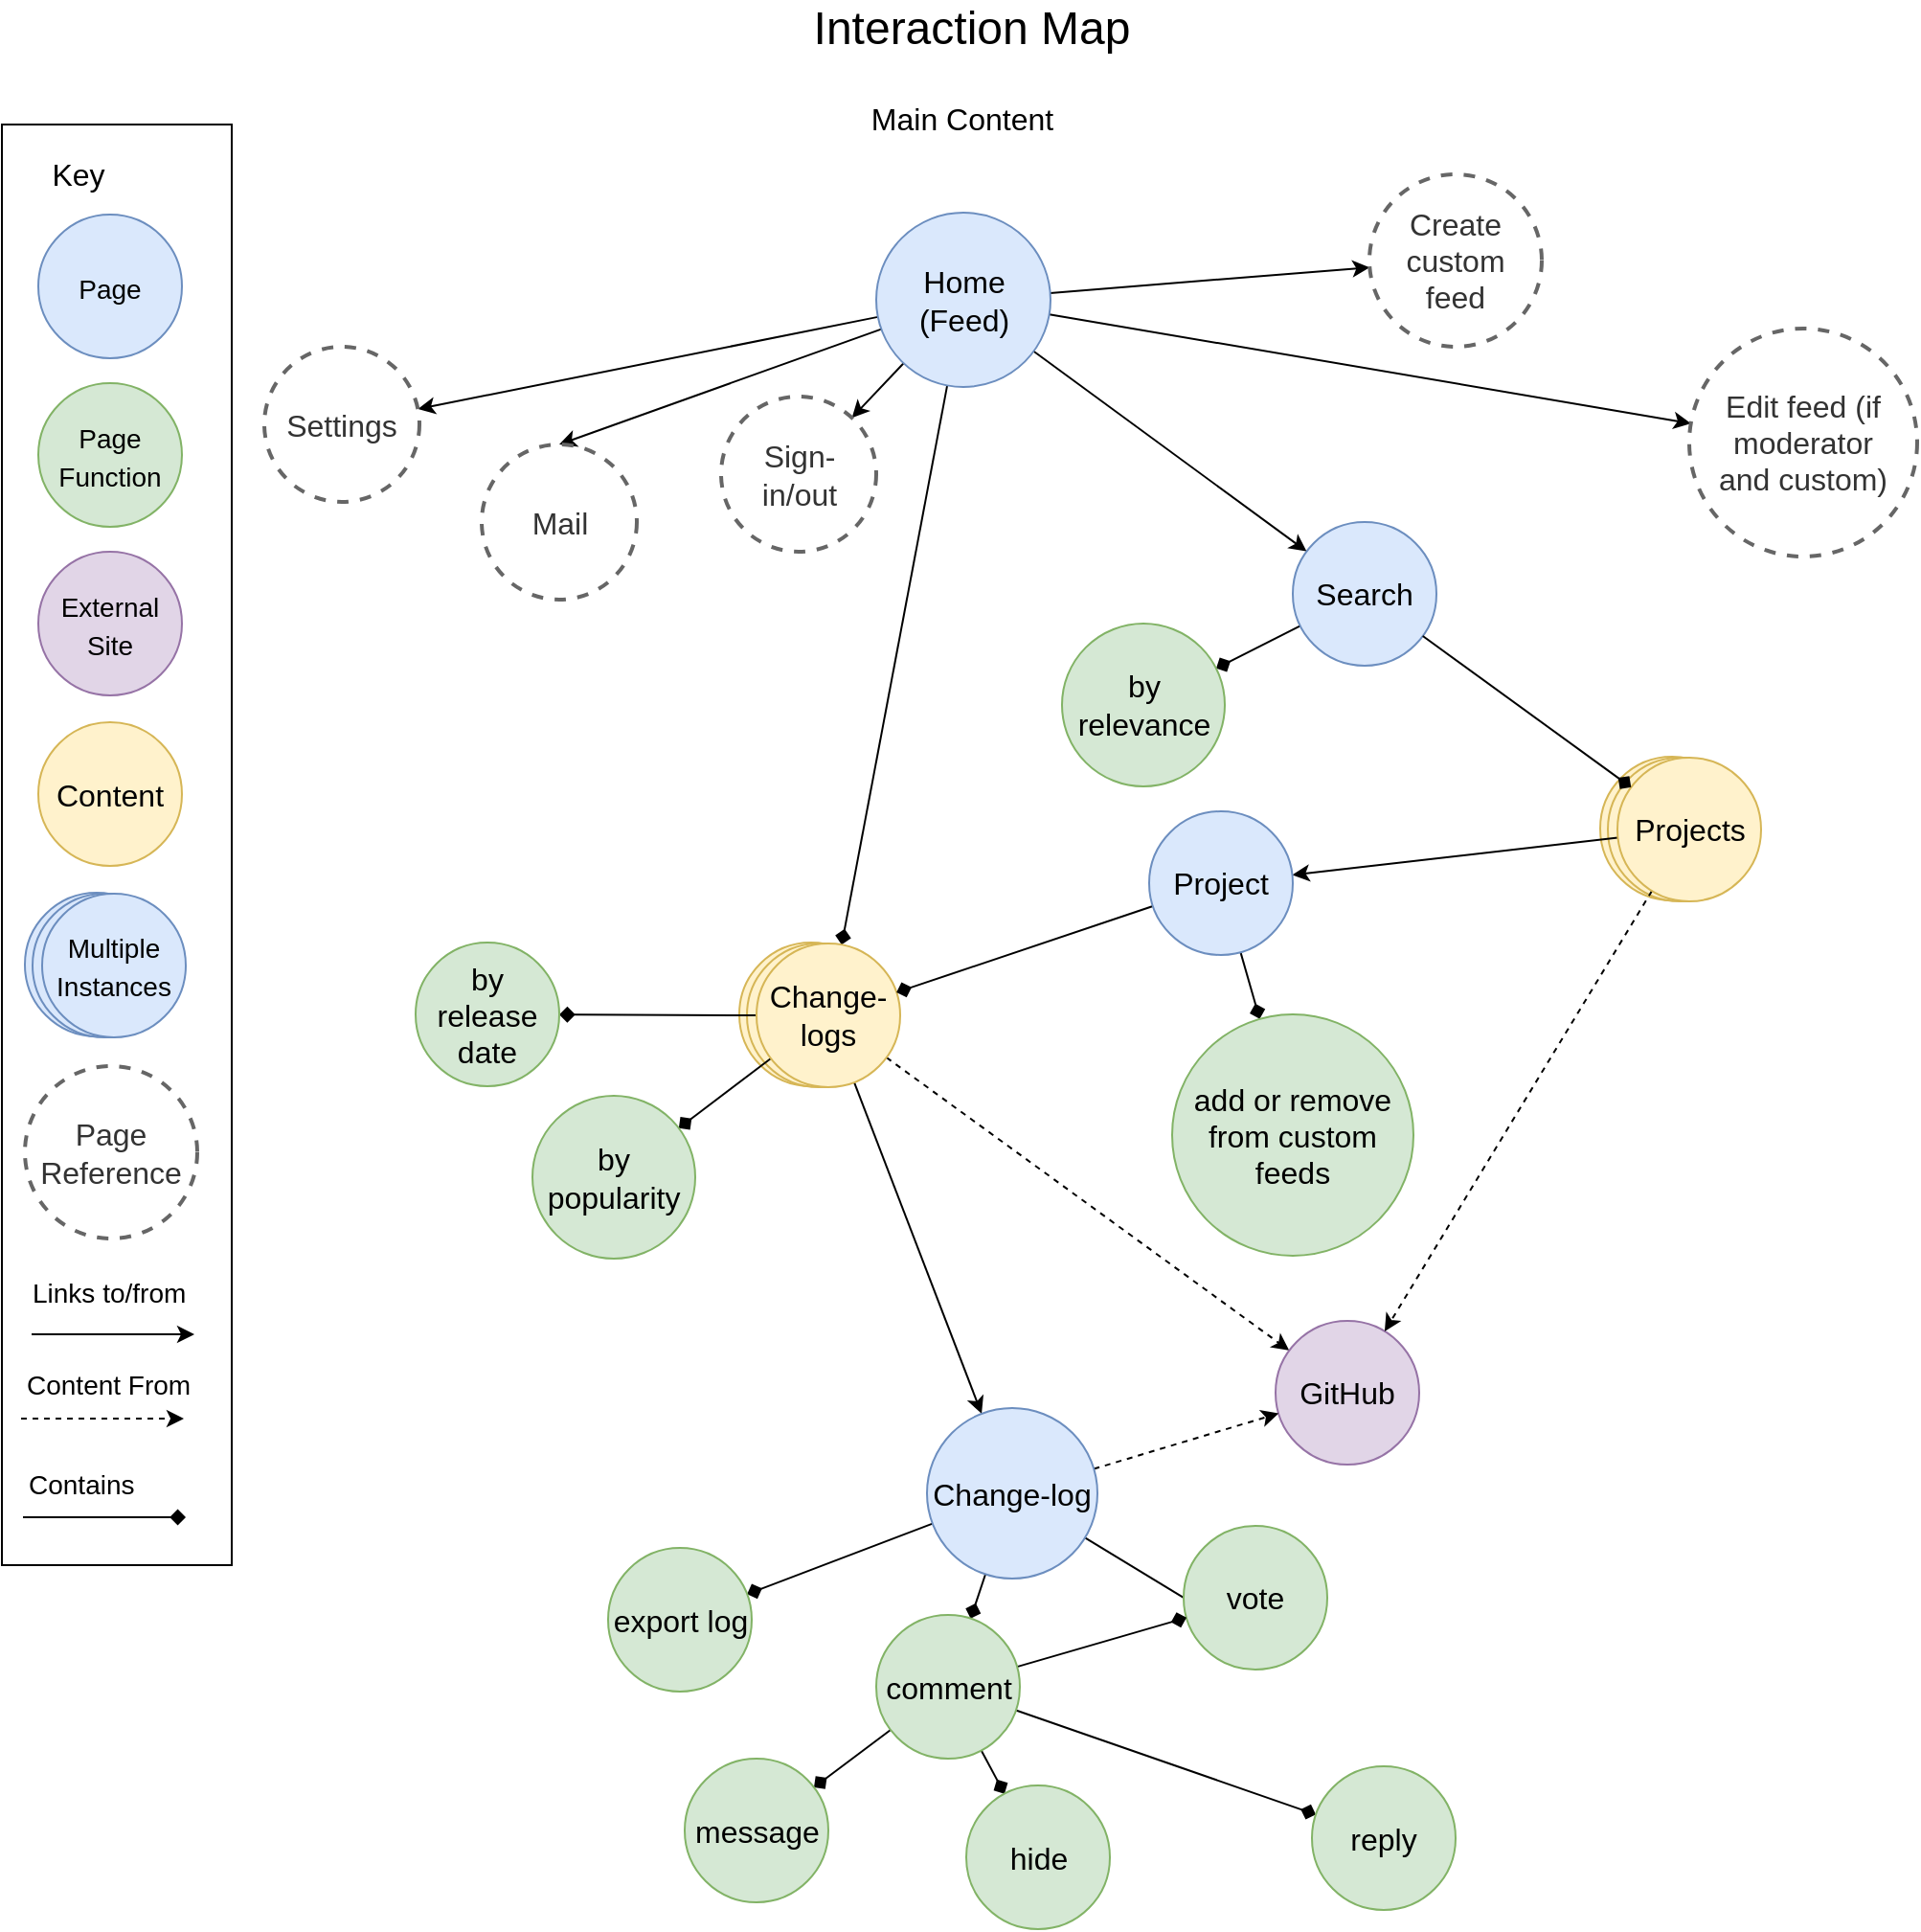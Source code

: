 <mxfile version="10.7.5" type="device"><diagram id="CTq9NvJ59M-7TjNPIjyk" name="Page-1"><mxGraphModel dx="1394" dy="793" grid="0" gridSize="10" guides="1" tooltips="1" connect="1" arrows="1" fold="1" page="1" pageScale="1" pageWidth="1100" pageHeight="1100" math="0" shadow="0"><root><mxCell id="0"/><mxCell id="1" parent="0"/><mxCell id="wsFvFdOu37k1P_XXs2cY-1" value="&lt;font style=&quot;font-size: 24px&quot;&gt;Interaction Map&lt;br&gt;&lt;/font&gt;" style="text;html=1;strokeColor=none;fillColor=none;align=center;verticalAlign=middle;whiteSpace=wrap;rounded=0;spacing=10;" parent="1" vertex="1"><mxGeometry x="477" y="60" width="215" height="20" as="geometry"/></mxCell><mxCell id="WqcdsRQE_TgWDloM3ZMu-4" style="rounded=0;orthogonalLoop=1;jettySize=auto;html=1;startArrow=none;startFill=0;endArrow=diamond;endFill=1;" edge="1" parent="1" source="wsFvFdOu37k1P_XXs2cY-26" target="WqcdsRQE_TgWDloM3ZMu-3"><mxGeometry relative="1" as="geometry"><mxPoint x="574.5" y="497" as="sourcePoint"/></mxGeometry></mxCell><mxCell id="WqcdsRQE_TgWDloM3ZMu-25" style="edgeStyle=none;rounded=0;orthogonalLoop=1;jettySize=auto;html=1;startArrow=none;startFill=0;endArrow=classic;endFill=1;" edge="1" parent="1" source="wsFvFdOu37k1P_XXs2cY-26" target="WqcdsRQE_TgWDloM3ZMu-24"><mxGeometry relative="1" as="geometry"/></mxCell><mxCell id="vHrLYwfvhnSY5e3U6ztG-2" style="edgeStyle=none;rounded=0;orthogonalLoop=1;jettySize=auto;html=1;startArrow=none;startFill=0;endArrow=classic;endFill=1;fontSize=16;" edge="1" parent="1" source="wsFvFdOu37k1P_XXs2cY-26" target="vHrLYwfvhnSY5e3U6ztG-1"><mxGeometry relative="1" as="geometry"/></mxCell><mxCell id="vHrLYwfvhnSY5e3U6ztG-4" style="edgeStyle=none;rounded=0;orthogonalLoop=1;jettySize=auto;html=1;startArrow=none;startFill=0;endArrow=classic;endFill=1;fontSize=16;entryX=0.5;entryY=0;entryDx=0;entryDy=0;" edge="1" parent="1" source="wsFvFdOu37k1P_XXs2cY-26" target="vHrLYwfvhnSY5e3U6ztG-3"><mxGeometry relative="1" as="geometry"/></mxCell><mxCell id="i3UVQr2pARcF7-czNUJU-2" style="edgeStyle=none;rounded=0;orthogonalLoop=1;jettySize=auto;html=1;startArrow=none;startFill=0;endArrow=classic;endFill=1;fontSize=16;" edge="1" parent="1" source="wsFvFdOu37k1P_XXs2cY-26" target="i3UVQr2pARcF7-czNUJU-1"><mxGeometry relative="1" as="geometry"/></mxCell><mxCell id="5IhhXqCaibRAtEsb3165-4" style="edgeStyle=none;rounded=0;orthogonalLoop=1;jettySize=auto;html=1;startArrow=none;startFill=0;endArrow=classic;endFill=1;fontSize=16;" edge="1" parent="1" source="wsFvFdOu37k1P_XXs2cY-26" target="5IhhXqCaibRAtEsb3165-3"><mxGeometry relative="1" as="geometry"/></mxCell><mxCell id="5IhhXqCaibRAtEsb3165-6" style="edgeStyle=none;rounded=0;orthogonalLoop=1;jettySize=auto;html=1;startArrow=none;startFill=0;endArrow=classic;endFill=1;fontSize=16;" edge="1" parent="1" source="wsFvFdOu37k1P_XXs2cY-26" target="5IhhXqCaibRAtEsb3165-5"><mxGeometry relative="1" as="geometry"/></mxCell><mxCell id="wsFvFdOu37k1P_XXs2cY-26" value="Home (Feed)" style="ellipse;whiteSpace=wrap;html=1;aspect=fixed;fontSize=16;fillColor=#dae8fc;strokeColor=#6c8ebf;" parent="1" vertex="1"><mxGeometry x="534.5" y="166" width="91" height="91" as="geometry"/></mxCell><mxCell id="WqcdsRQE_TgWDloM3ZMu-1" value="" style="ellipse;whiteSpace=wrap;html=1;aspect=fixed;fontSize=16;fillColor=#fff2cc;strokeColor=#d6b656;" vertex="1" parent="1"><mxGeometry x="463" y="547" width="75" height="75" as="geometry"/></mxCell><mxCell id="WqcdsRQE_TgWDloM3ZMu-2" value="" style="ellipse;whiteSpace=wrap;html=1;aspect=fixed;fontSize=16;fillColor=#fff2cc;strokeColor=#d6b656;" vertex="1" parent="1"><mxGeometry x="467" y="547.5" width="75" height="75" as="geometry"/></mxCell><mxCell id="WqcdsRQE_TgWDloM3ZMu-13" style="edgeStyle=none;rounded=0;orthogonalLoop=1;jettySize=auto;html=1;startArrow=none;startFill=0;endArrow=diamond;endFill=1;" edge="1" parent="1" source="WqcdsRQE_TgWDloM3ZMu-3" target="WqcdsRQE_TgWDloM3ZMu-12"><mxGeometry relative="1" as="geometry"/></mxCell><mxCell id="WqcdsRQE_TgWDloM3ZMu-15" style="edgeStyle=none;rounded=0;orthogonalLoop=1;jettySize=auto;html=1;startArrow=none;startFill=0;endArrow=diamond;endFill=1;" edge="1" parent="1" source="WqcdsRQE_TgWDloM3ZMu-3" target="WqcdsRQE_TgWDloM3ZMu-14"><mxGeometry relative="1" as="geometry"><mxPoint x="429.468" y="711.925" as="targetPoint"/></mxGeometry></mxCell><mxCell id="WqcdsRQE_TgWDloM3ZMu-18" style="edgeStyle=none;rounded=0;orthogonalLoop=1;jettySize=auto;html=1;startArrow=none;startFill=0;endArrow=classic;endFill=1;dashed=1;" edge="1" parent="1" source="WqcdsRQE_TgWDloM3ZMu-3" target="WqcdsRQE_TgWDloM3ZMu-17"><mxGeometry relative="1" as="geometry"/></mxCell><mxCell id="WqcdsRQE_TgWDloM3ZMu-44" style="edgeStyle=none;rounded=0;orthogonalLoop=1;jettySize=auto;html=1;startArrow=none;startFill=0;endArrow=classic;endFill=1;" edge="1" parent="1" source="WqcdsRQE_TgWDloM3ZMu-3" target="WqcdsRQE_TgWDloM3ZMu-43"><mxGeometry relative="1" as="geometry"/></mxCell><mxCell id="WqcdsRQE_TgWDloM3ZMu-3" value="Change-logs" style="ellipse;whiteSpace=wrap;html=1;aspect=fixed;fontSize=16;fillColor=#fff2cc;strokeColor=#d6b656;" vertex="1" parent="1"><mxGeometry x="472" y="547.5" width="75" height="75" as="geometry"/></mxCell><mxCell id="WqcdsRQE_TgWDloM3ZMu-12" value="by release date" style="ellipse;whiteSpace=wrap;html=1;aspect=fixed;fontSize=16;fillColor=#d5e8d4;strokeColor=#82b366;" vertex="1" parent="1"><mxGeometry x="294" y="547" width="75" height="75" as="geometry"/></mxCell><mxCell id="WqcdsRQE_TgWDloM3ZMu-14" value="by popularity" style="ellipse;whiteSpace=wrap;html=1;aspect=fixed;fontSize=16;fillColor=#d5e8d4;strokeColor=#82b366;" vertex="1" parent="1"><mxGeometry x="355" y="627" width="85" height="85" as="geometry"/></mxCell><mxCell id="WqcdsRQE_TgWDloM3ZMu-17" value="GitHub" style="ellipse;whiteSpace=wrap;html=1;aspect=fixed;fontSize=16;fillColor=#e1d5e7;strokeColor=#9673a6;spacing=10;" vertex="1" parent="1"><mxGeometry x="743" y="744.5" width="75" height="75" as="geometry"/></mxCell><mxCell id="WqcdsRQE_TgWDloM3ZMu-37" style="edgeStyle=none;rounded=0;orthogonalLoop=1;jettySize=auto;html=1;startArrow=none;startFill=0;endArrow=diamond;endFill=1;" edge="1" parent="1" source="WqcdsRQE_TgWDloM3ZMu-24" target="WqcdsRQE_TgWDloM3ZMu-36"><mxGeometry relative="1" as="geometry"/></mxCell><mxCell id="WqcdsRQE_TgWDloM3ZMu-24" value="Search" style="ellipse;whiteSpace=wrap;html=1;aspect=fixed;fontSize=16;fillColor=#dae8fc;strokeColor=#6c8ebf;" vertex="1" parent="1"><mxGeometry x="752" y="327.5" width="75" height="75" as="geometry"/></mxCell><mxCell id="WqcdsRQE_TgWDloM3ZMu-26" value="" style="ellipse;whiteSpace=wrap;html=1;aspect=fixed;fontSize=16;fillColor=#fff2cc;strokeColor=#d6b656;" vertex="1" parent="1"><mxGeometry x="912.5" y="450" width="75" height="75" as="geometry"/></mxCell><mxCell id="WqcdsRQE_TgWDloM3ZMu-27" value="" style="ellipse;whiteSpace=wrap;html=1;aspect=fixed;fontSize=16;fillColor=#fff2cc;strokeColor=#d6b656;" vertex="1" parent="1"><mxGeometry x="916.5" y="450.5" width="75" height="75" as="geometry"/></mxCell><mxCell id="WqcdsRQE_TgWDloM3ZMu-42" style="edgeStyle=none;rounded=0;orthogonalLoop=1;jettySize=auto;html=1;startArrow=none;startFill=0;endArrow=classic;endFill=1;" edge="1" parent="1" source="WqcdsRQE_TgWDloM3ZMu-28" target="WqcdsRQE_TgWDloM3ZMu-41"><mxGeometry relative="1" as="geometry"/></mxCell><mxCell id="WqcdsRQE_TgWDloM3ZMu-48" style="edgeStyle=none;rounded=0;orthogonalLoop=1;jettySize=auto;html=1;startArrow=none;startFill=0;endArrow=classic;endFill=1;dashed=1;" edge="1" parent="1" source="WqcdsRQE_TgWDloM3ZMu-28" target="WqcdsRQE_TgWDloM3ZMu-17"><mxGeometry relative="1" as="geometry"/></mxCell><mxCell id="WqcdsRQE_TgWDloM3ZMu-28" value="Projects" style="ellipse;whiteSpace=wrap;html=1;aspect=fixed;fontSize=16;fillColor=#fff2cc;strokeColor=#d6b656;" vertex="1" parent="1"><mxGeometry x="921.5" y="450.5" width="75" height="75" as="geometry"/></mxCell><mxCell id="WqcdsRQE_TgWDloM3ZMu-29" style="edgeStyle=none;rounded=0;orthogonalLoop=1;jettySize=auto;html=1;startArrow=none;startFill=0;endArrow=diamond;endFill=1;" edge="1" parent="1" source="WqcdsRQE_TgWDloM3ZMu-24" target="WqcdsRQE_TgWDloM3ZMu-28"><mxGeometry relative="1" as="geometry"/></mxCell><mxCell id="WqcdsRQE_TgWDloM3ZMu-36" value="by relevance" style="ellipse;whiteSpace=wrap;html=1;aspect=fixed;fontSize=16;fillColor=#d5e8d4;strokeColor=#82b366;" vertex="1" parent="1"><mxGeometry x="631.5" y="380.5" width="85" height="85" as="geometry"/></mxCell><mxCell id="WqcdsRQE_TgWDloM3ZMu-63" style="edgeStyle=none;rounded=0;orthogonalLoop=1;jettySize=auto;html=1;startArrow=none;startFill=0;endArrow=diamond;endFill=1;" edge="1" parent="1" source="WqcdsRQE_TgWDloM3ZMu-41" target="WqcdsRQE_TgWDloM3ZMu-3"><mxGeometry relative="1" as="geometry"><mxPoint x="918.126" y="732.574" as="sourcePoint"/></mxGeometry></mxCell><mxCell id="WqcdsRQE_TgWDloM3ZMu-65" style="edgeStyle=none;rounded=0;orthogonalLoop=1;jettySize=auto;html=1;startArrow=none;startFill=0;endArrow=diamond;endFill=1;" edge="1" parent="1" source="WqcdsRQE_TgWDloM3ZMu-41" target="WqcdsRQE_TgWDloM3ZMu-64"><mxGeometry relative="1" as="geometry"><mxPoint x="928.193" y="755.201" as="sourcePoint"/></mxGeometry></mxCell><mxCell id="WqcdsRQE_TgWDloM3ZMu-41" value="Project" style="ellipse;whiteSpace=wrap;html=1;aspect=fixed;fontSize=16;fillColor=#dae8fc;strokeColor=#6c8ebf;" vertex="1" parent="1"><mxGeometry x="677" y="478.5" width="75" height="75" as="geometry"/></mxCell><mxCell id="WqcdsRQE_TgWDloM3ZMu-46" style="edgeStyle=none;rounded=0;orthogonalLoop=1;jettySize=auto;html=1;startArrow=none;startFill=0;endArrow=diamond;endFill=1;" edge="1" parent="1" source="WqcdsRQE_TgWDloM3ZMu-43" target="WqcdsRQE_TgWDloM3ZMu-45"><mxGeometry relative="1" as="geometry"><mxPoint x="563.924" y="875.365" as="sourcePoint"/><mxPoint x="478.038" y="908.135" as="targetPoint"/></mxGeometry></mxCell><mxCell id="WqcdsRQE_TgWDloM3ZMu-50" style="edgeStyle=none;rounded=0;orthogonalLoop=1;jettySize=auto;html=1;dashed=1;startArrow=none;startFill=0;endArrow=classic;endFill=1;" edge="1" parent="1" source="WqcdsRQE_TgWDloM3ZMu-43" target="WqcdsRQE_TgWDloM3ZMu-17"><mxGeometry relative="1" as="geometry"/></mxCell><mxCell id="WqcdsRQE_TgWDloM3ZMu-53" style="edgeStyle=none;rounded=0;orthogonalLoop=1;jettySize=auto;html=1;startArrow=none;startFill=0;endArrow=diamond;endFill=1;" edge="1" parent="1" source="WqcdsRQE_TgWDloM3ZMu-43"><mxGeometry relative="1" as="geometry"><mxPoint x="647.361" y="874.597" as="sourcePoint"/><mxPoint x="708.283" y="897.116" as="targetPoint"/></mxGeometry></mxCell><mxCell id="WqcdsRQE_TgWDloM3ZMu-55" style="edgeStyle=none;rounded=0;orthogonalLoop=1;jettySize=auto;html=1;startArrow=none;startFill=0;endArrow=diamond;endFill=1;" edge="1" parent="1" source="WqcdsRQE_TgWDloM3ZMu-43" target="WqcdsRQE_TgWDloM3ZMu-54"><mxGeometry relative="1" as="geometry"><mxPoint x="597.677" y="903.307" as="sourcePoint"/></mxGeometry></mxCell><mxCell id="WqcdsRQE_TgWDloM3ZMu-43" value="Change-log" style="ellipse;whiteSpace=wrap;html=1;aspect=fixed;fontSize=16;fillColor=#dae8fc;strokeColor=#6c8ebf;" vertex="1" parent="1"><mxGeometry x="561" y="790" width="89" height="89" as="geometry"/></mxCell><mxCell id="WqcdsRQE_TgWDloM3ZMu-45" value="export log" style="ellipse;whiteSpace=wrap;html=1;aspect=fixed;fontSize=16;fillColor=#d5e8d4;strokeColor=#82b366;" vertex="1" parent="1"><mxGeometry x="394.5" y="863" width="75" height="75" as="geometry"/></mxCell><mxCell id="WqcdsRQE_TgWDloM3ZMu-51" value="vote" style="ellipse;whiteSpace=wrap;html=1;aspect=fixed;fontSize=16;fillColor=#d5e8d4;strokeColor=#82b366;" vertex="1" parent="1"><mxGeometry x="695" y="851.5" width="75" height="75" as="geometry"/></mxCell><mxCell id="WqcdsRQE_TgWDloM3ZMu-57" style="edgeStyle=none;rounded=0;orthogonalLoop=1;jettySize=auto;html=1;startArrow=none;startFill=0;endArrow=diamond;endFill=1;" edge="1" parent="1" source="WqcdsRQE_TgWDloM3ZMu-54" target="WqcdsRQE_TgWDloM3ZMu-56"><mxGeometry relative="1" as="geometry"><mxPoint x="585.42" y="1010.558" as="targetPoint"/></mxGeometry></mxCell><mxCell id="WqcdsRQE_TgWDloM3ZMu-60" style="rounded=0;orthogonalLoop=1;jettySize=auto;html=1;startArrow=none;startFill=0;endArrow=diamond;endFill=1;" edge="1" parent="1" source="WqcdsRQE_TgWDloM3ZMu-54" target="WqcdsRQE_TgWDloM3ZMu-51"><mxGeometry relative="1" as="geometry"/></mxCell><mxCell id="WqcdsRQE_TgWDloM3ZMu-62" style="edgeStyle=none;rounded=0;orthogonalLoop=1;jettySize=auto;html=1;startArrow=none;startFill=0;endArrow=diamond;endFill=1;" edge="1" parent="1" source="WqcdsRQE_TgWDloM3ZMu-54" target="WqcdsRQE_TgWDloM3ZMu-61"><mxGeometry relative="1" as="geometry"/></mxCell><mxCell id="LjEUVU381-vBWFKWAcaq-2" style="edgeStyle=none;rounded=0;orthogonalLoop=1;jettySize=auto;html=1;startArrow=none;startFill=0;endArrow=diamond;endFill=1;fontSize=16;" edge="1" parent="1" source="WqcdsRQE_TgWDloM3ZMu-54" target="LjEUVU381-vBWFKWAcaq-1"><mxGeometry relative="1" as="geometry"/></mxCell><mxCell id="WqcdsRQE_TgWDloM3ZMu-54" value="comment" style="ellipse;whiteSpace=wrap;html=1;aspect=fixed;fontSize=16;fillColor=#d5e8d4;strokeColor=#82b366;" vertex="1" parent="1"><mxGeometry x="534.5" y="898" width="75" height="75" as="geometry"/></mxCell><mxCell id="WqcdsRQE_TgWDloM3ZMu-56" value="reply" style="ellipse;whiteSpace=wrap;html=1;aspect=fixed;fontSize=16;fillColor=#d5e8d4;strokeColor=#82b366;" vertex="1" parent="1"><mxGeometry x="762" y="977" width="75" height="75" as="geometry"/></mxCell><mxCell id="WqcdsRQE_TgWDloM3ZMu-61" value="message" style="ellipse;whiteSpace=wrap;html=1;aspect=fixed;fontSize=16;fillColor=#d5e8d4;strokeColor=#82b366;" vertex="1" parent="1"><mxGeometry x="434.5" y="973" width="75" height="75" as="geometry"/></mxCell><mxCell id="WqcdsRQE_TgWDloM3ZMu-64" value="add or remove from custom feeds" style="ellipse;whiteSpace=wrap;html=1;aspect=fixed;fontSize=16;fillColor=#d5e8d4;strokeColor=#82b366;" vertex="1" parent="1"><mxGeometry x="689" y="584.5" width="126" height="126" as="geometry"/></mxCell><mxCell id="IHSa2eQTAuan2uCl5Fvu-1" value="&lt;font style=&quot;font-size: 16px&quot;&gt;Main Content&lt;br&gt;&lt;/font&gt;" style="text;html=1;strokeColor=none;fillColor=none;align=center;verticalAlign=middle;whiteSpace=wrap;rounded=0;" vertex="1" parent="1"><mxGeometry x="485" y="107" width="189" height="20" as="geometry"/></mxCell><mxCell id="XIWm3NtWG_mDR3FKOQYk-1" value="" style="rounded=0;whiteSpace=wrap;html=1;fontSize=16;" vertex="1" parent="1"><mxGeometry x="78" y="120" width="120" height="752" as="geometry"/></mxCell><mxCell id="XIWm3NtWG_mDR3FKOQYk-2" value="Key" style="text;html=1;strokeColor=none;fillColor=none;align=center;verticalAlign=middle;whiteSpace=wrap;rounded=0;fontSize=16;" vertex="1" parent="1"><mxGeometry x="98" y="136" width="40" height="20" as="geometry"/></mxCell><mxCell id="XIWm3NtWG_mDR3FKOQYk-3" value="&lt;font style=&quot;font-size: 14px&quot;&gt;External Site&lt;/font&gt;" style="ellipse;whiteSpace=wrap;html=1;aspect=fixed;fontSize=16;fillColor=#e1d5e7;strokeColor=#9673a6;spacing=10;" vertex="1" parent="1"><mxGeometry x="97" y="343" width="75" height="75" as="geometry"/></mxCell><mxCell id="XIWm3NtWG_mDR3FKOQYk-4" value="&lt;font style=&quot;font-size: 14px&quot;&gt;Page&lt;/font&gt;" style="ellipse;whiteSpace=wrap;html=1;aspect=fixed;fontSize=16;fillColor=#dae8fc;strokeColor=#6c8ebf;" vertex="1" parent="1"><mxGeometry x="97" y="167" width="75" height="75" as="geometry"/></mxCell><mxCell id="XIWm3NtWG_mDR3FKOQYk-5" value="&lt;font style=&quot;font-size: 14px&quot;&gt;Page Function&lt;/font&gt;" style="ellipse;whiteSpace=wrap;html=1;aspect=fixed;fontSize=16;fillColor=#d5e8d4;strokeColor=#82b366;" vertex="1" parent="1"><mxGeometry x="97" y="255" width="75" height="75" as="geometry"/></mxCell><mxCell id="XIWm3NtWG_mDR3FKOQYk-6" value="" style="endArrow=classic;html=1;fontSize=16;startArrow=none;startFill=0;endFill=1;" edge="1" parent="1"><mxGeometry width="50" height="50" relative="1" as="geometry"><mxPoint x="93.5" y="751.5" as="sourcePoint"/><mxPoint x="178.5" y="751.5" as="targetPoint"/></mxGeometry></mxCell><mxCell id="XIWm3NtWG_mDR3FKOQYk-7" value="&lt;font style=&quot;font-size: 14px&quot;&gt;Links to/from&lt;br style=&quot;font-size: 14px;&quot;&gt;&lt;/font&gt;" style="text;html=1;strokeColor=none;fillColor=none;align=left;verticalAlign=middle;whiteSpace=wrap;rounded=0;fontSize=14;" vertex="1" parent="1"><mxGeometry x="91.5" y="719.5" width="86" height="20" as="geometry"/></mxCell><mxCell id="XIWm3NtWG_mDR3FKOQYk-8" value="" style="endArrow=classic;html=1;fontSize=16;dashed=1;endFill=1;" edge="1" parent="1"><mxGeometry width="50" height="50" relative="1" as="geometry"><mxPoint x="88" y="795.5" as="sourcePoint"/><mxPoint x="173" y="795.5" as="targetPoint"/></mxGeometry></mxCell><mxCell id="XIWm3NtWG_mDR3FKOQYk-9" value="Content From" style="text;html=1;strokeColor=none;fillColor=none;align=left;verticalAlign=middle;whiteSpace=wrap;rounded=0;fontSize=14;" vertex="1" parent="1"><mxGeometry x="89" y="768" width="89" height="20" as="geometry"/></mxCell><mxCell id="XIWm3NtWG_mDR3FKOQYk-10" value="" style="ellipse;whiteSpace=wrap;html=1;aspect=fixed;fontSize=16;fillColor=#dae8fc;strokeColor=#6c8ebf;" vertex="1" parent="1"><mxGeometry x="90" y="521" width="75" height="75" as="geometry"/></mxCell><mxCell id="XIWm3NtWG_mDR3FKOQYk-11" value="" style="ellipse;whiteSpace=wrap;html=1;aspect=fixed;fontSize=16;fillColor=#dae8fc;strokeColor=#6c8ebf;" vertex="1" parent="1"><mxGeometry x="94" y="521.5" width="75" height="75" as="geometry"/></mxCell><mxCell id="XIWm3NtWG_mDR3FKOQYk-12" value="&lt;font style=&quot;font-size: 14px&quot;&gt;Multiple Instances&lt;/font&gt;" style="ellipse;whiteSpace=wrap;html=1;aspect=fixed;fontSize=16;fillColor=#dae8fc;strokeColor=#6c8ebf;" vertex="1" parent="1"><mxGeometry x="99" y="521.5" width="75" height="75" as="geometry"/></mxCell><mxCell id="XIWm3NtWG_mDR3FKOQYk-13" value="" style="endArrow=diamond;html=1;fontSize=16;endFill=1;" edge="1" parent="1"><mxGeometry width="50" height="50" relative="1" as="geometry"><mxPoint x="89" y="847.0" as="sourcePoint"/><mxPoint x="174" y="847.0" as="targetPoint"/></mxGeometry></mxCell><mxCell id="XIWm3NtWG_mDR3FKOQYk-14" value="&lt;div align=&quot;left&quot;&gt;Contains&lt;/div&gt;" style="text;html=1;strokeColor=none;fillColor=none;align=left;verticalAlign=middle;whiteSpace=wrap;rounded=0;fontSize=14;" vertex="1" parent="1"><mxGeometry x="90" y="819.5" width="89" height="20" as="geometry"/></mxCell><mxCell id="XIWm3NtWG_mDR3FKOQYk-15" value="Content" style="ellipse;whiteSpace=wrap;html=1;aspect=fixed;fontSize=16;fillColor=#fff2cc;strokeColor=#d6b656;spacing=10;" vertex="1" parent="1"><mxGeometry x="97" y="432" width="75" height="75" as="geometry"/></mxCell><mxCell id="XIWm3NtWG_mDR3FKOQYk-16" value="Page Reference" style="ellipse;whiteSpace=wrap;html=1;aspect=fixed;fontSize=16;fillColor=none;strokeColor=#666666;spacing=10;dashed=1;shadow=0;strokeWidth=2;fontColor=#333333;" vertex="1" parent="1"><mxGeometry x="90" y="611.5" width="90" height="90" as="geometry"/></mxCell><mxCell id="LjEUVU381-vBWFKWAcaq-1" value="hide" style="ellipse;whiteSpace=wrap;html=1;aspect=fixed;fontSize=16;fillColor=#d5e8d4;strokeColor=#82b366;" vertex="1" parent="1"><mxGeometry x="581.5" y="987" width="75" height="75" as="geometry"/></mxCell><mxCell id="vHrLYwfvhnSY5e3U6ztG-1" value="Settings" style="ellipse;whiteSpace=wrap;html=1;aspect=fixed;fontSize=16;fillColor=none;strokeColor=#666666;spacing=10;dashed=1;shadow=0;strokeWidth=2;fontColor=#333333;" vertex="1" parent="1"><mxGeometry x="215" y="236" width="81" height="81" as="geometry"/></mxCell><mxCell id="vHrLYwfvhnSY5e3U6ztG-3" value="Mail" style="ellipse;whiteSpace=wrap;html=1;aspect=fixed;fontSize=16;fillColor=none;strokeColor=#666666;spacing=10;dashed=1;shadow=0;strokeWidth=2;fontColor=#333333;" vertex="1" parent="1"><mxGeometry x="328.5" y="287" width="81" height="81" as="geometry"/></mxCell><mxCell id="i3UVQr2pARcF7-czNUJU-1" value="Sign-in/out" style="ellipse;whiteSpace=wrap;html=1;aspect=fixed;fontSize=16;fillColor=none;strokeColor=#666666;spacing=10;dashed=1;shadow=0;strokeWidth=2;fontColor=#333333;" vertex="1" parent="1"><mxGeometry x="453.5" y="262" width="81" height="81" as="geometry"/></mxCell><mxCell id="5IhhXqCaibRAtEsb3165-3" value="Create custom feed" style="ellipse;whiteSpace=wrap;html=1;aspect=fixed;fontSize=16;fillColor=none;strokeColor=#666666;spacing=10;dashed=1;shadow=0;strokeWidth=2;fontColor=#333333;" vertex="1" parent="1"><mxGeometry x="792" y="146" width="90" height="90" as="geometry"/></mxCell><mxCell id="5IhhXqCaibRAtEsb3165-5" value="Edit feed (if moderator and custom)" style="ellipse;whiteSpace=wrap;html=1;aspect=fixed;fontSize=16;fillColor=none;strokeColor=#666666;spacing=10;dashed=1;shadow=0;strokeWidth=2;fontColor=#333333;" vertex="1" parent="1"><mxGeometry x="959" y="226.5" width="119" height="119" as="geometry"/></mxCell></root></mxGraphModel></diagram><diagram id="3kp44T40ecasR5HH54XP" name="Page-2"><mxGraphModel dx="1640" dy="933" grid="0" gridSize="10" guides="1" tooltips="1" connect="1" arrows="1" fold="1" page="1" pageScale="1" pageWidth="1100" pageHeight="1100" math="0" shadow="0"><root><mxCell id="2Szo5SVHGL4szWdDihi3-0"/><mxCell id="2Szo5SVHGL4szWdDihi3-1" parent="2Szo5SVHGL4szWdDihi3-0"/><mxCell id="Yed1Ju_tGU_vW0LnovuQ-2" value="" style="ellipse;whiteSpace=wrap;html=1;aspect=fixed;fontSize=16;fillColor=#fff2cc;strokeColor=#d6b656;spacing=10;" vertex="1" parent="2Szo5SVHGL4szWdDihi3-1"><mxGeometry x="948.5" y="334" width="111" height="111" as="geometry"/></mxCell><mxCell id="Yed1Ju_tGU_vW0LnovuQ-1" value="" style="ellipse;whiteSpace=wrap;html=1;aspect=fixed;fontSize=16;fillColor=#fff2cc;strokeColor=#d6b656;spacing=10;" vertex="1" parent="2Szo5SVHGL4szWdDihi3-1"><mxGeometry x="953.5" y="333.5" width="111" height="111" as="geometry"/></mxCell><mxCell id="fQXhdFHSAOhjeEXF2L2D-9" value="" style="ellipse;whiteSpace=wrap;html=1;aspect=fixed;fontSize=16;fillColor=#fff2cc;strokeColor=#d6b656;spacing=10;" vertex="1" parent="2Szo5SVHGL4szWdDihi3-1"><mxGeometry x="419.5" y="417.5" width="111" height="111" as="geometry"/></mxCell><mxCell id="njeLu_8e3C59Ll6V8hyO-0" value="&lt;font style=&quot;font-size: 24px&quot;&gt;Interaction Map&lt;br&gt;&lt;/font&gt;" style="text;html=1;strokeColor=none;fillColor=none;align=center;verticalAlign=middle;whiteSpace=wrap;rounded=0;spacing=10;" vertex="1" parent="2Szo5SVHGL4szWdDihi3-1"><mxGeometry x="487" y="73" width="215" height="20" as="geometry"/></mxCell><mxCell id="njeLu_8e3C59Ll6V8hyO-81" style="edgeStyle=none;rounded=0;orthogonalLoop=1;jettySize=auto;html=1;startArrow=none;startFill=0;endArrow=classic;endFill=1;" edge="1" parent="2Szo5SVHGL4szWdDihi3-1" source="quWO8xT9KKB8bZVH6b1P-0" target="njeLu_8e3C59Ll6V8hyO-80"><mxGeometry relative="1" as="geometry"><mxPoint x="575.978" y="243.606" as="sourcePoint"/></mxGeometry></mxCell><mxCell id="fQXhdFHSAOhjeEXF2L2D-1" style="edgeStyle=none;rounded=0;orthogonalLoop=1;jettySize=auto;html=1;startArrow=none;startFill=0;endArrow=classic;endFill=1;" edge="1" parent="2Szo5SVHGL4szWdDihi3-1" source="quWO8xT9KKB8bZVH6b1P-0" target="fQXhdFHSAOhjeEXF2L2D-0"><mxGeometry relative="1" as="geometry"><mxPoint x="656.619" y="248.236" as="sourcePoint"/></mxGeometry></mxCell><mxCell id="fQXhdFHSAOhjeEXF2L2D-3" style="edgeStyle=none;rounded=0;orthogonalLoop=1;jettySize=auto;html=1;startArrow=none;startFill=0;endArrow=diamond;endFill=1;" edge="1" parent="2Szo5SVHGL4szWdDihi3-1" source="njeLu_8e3C59Ll6V8hyO-80" target="fQXhdFHSAOhjeEXF2L2D-2"><mxGeometry relative="1" as="geometry"/></mxCell><mxCell id="njeLu_8e3C59Ll6V8hyO-80" value="Settings" style="ellipse;whiteSpace=wrap;html=1;aspect=fixed;fontSize=16;fillColor=#dae8fc;strokeColor=#6c8ebf;align=center;" vertex="1" parent="2Szo5SVHGL4szWdDihi3-1"><mxGeometry x="330" y="300" width="75" height="75" as="geometry"/></mxCell><mxCell id="njeLu_8e3C59Ll6V8hyO-82" value="&lt;div&gt;&lt;font style=&quot;font-size: 18px&quot;&gt;Settings and Mail&lt;/font&gt;&lt;/div&gt;" style="text;html=1;strokeColor=none;fillColor=none;align=center;verticalAlign=middle;whiteSpace=wrap;rounded=0;" vertex="1" parent="2Szo5SVHGL4szWdDihi3-1"><mxGeometry x="500" y="119.5" width="189" height="20" as="geometry"/></mxCell><mxCell id="Yed1Ju_tGU_vW0LnovuQ-3" style="edgeStyle=none;rounded=0;orthogonalLoop=1;jettySize=auto;html=1;startArrow=none;startFill=0;endArrow=diamond;endFill=1;fontSize=16;" edge="1" parent="2Szo5SVHGL4szWdDihi3-1" source="fQXhdFHSAOhjeEXF2L2D-0" target="Yed1Ju_tGU_vW0LnovuQ-0"><mxGeometry relative="1" as="geometry"><mxPoint x="849.667" y="421.5" as="targetPoint"/></mxGeometry></mxCell><mxCell id="Yed1Ju_tGU_vW0LnovuQ-9" style="edgeStyle=none;rounded=0;orthogonalLoop=1;jettySize=auto;html=1;startArrow=none;startFill=0;endArrow=diamond;endFill=1;fontSize=16;" edge="1" parent="2Szo5SVHGL4szWdDihi3-1" source="fQXhdFHSAOhjeEXF2L2D-0" target="Yed1Ju_tGU_vW0LnovuQ-8"><mxGeometry relative="1" as="geometry"/></mxCell><mxCell id="fQXhdFHSAOhjeEXF2L2D-0" value="Mail" style="ellipse;whiteSpace=wrap;html=1;aspect=fixed;fontSize=16;fillColor=#dae8fc;strokeColor=#6c8ebf;align=center;" vertex="1" parent="2Szo5SVHGL4szWdDihi3-1"><mxGeometry x="769" y="300" width="75" height="75" as="geometry"/></mxCell><mxCell id="fQXhdFHSAOhjeEXF2L2D-2" value="Global community setting" style="ellipse;whiteSpace=wrap;html=1;aspect=fixed;fontSize=16;fillColor=#fff2cc;strokeColor=#d6b656;spacing=10;" vertex="1" parent="2Szo5SVHGL4szWdDihi3-1"><mxGeometry x="268" y="427" width="111" height="111" as="geometry"/></mxCell><mxCell id="fQXhdFHSAOhjeEXF2L2D-8" value="" style="ellipse;whiteSpace=wrap;html=1;aspect=fixed;fontSize=16;fillColor=#fff2cc;strokeColor=#d6b656;spacing=10;" vertex="1" parent="2Szo5SVHGL4szWdDihi3-1"><mxGeometry x="423.5" y="417.5" width="111" height="111" as="geometry"/></mxCell><mxCell id="fQXhdFHSAOhjeEXF2L2D-4" value="Global community setting for each feed" style="ellipse;whiteSpace=wrap;html=1;aspect=fixed;fontSize=16;fillColor=#fff2cc;strokeColor=#d6b656;spacing=10;" vertex="1" parent="2Szo5SVHGL4szWdDihi3-1"><mxGeometry x="428.5" y="417.5" width="111" height="111" as="geometry"/></mxCell><mxCell id="fQXhdFHSAOhjeEXF2L2D-10" style="edgeStyle=none;rounded=0;orthogonalLoop=1;jettySize=auto;html=1;startArrow=none;startFill=0;endArrow=diamond;endFill=1;fontSize=16;" edge="1" parent="2Szo5SVHGL4szWdDihi3-1" source="njeLu_8e3C59Ll6V8hyO-80" target="fQXhdFHSAOhjeEXF2L2D-4"><mxGeometry relative="1" as="geometry"/></mxCell><mxCell id="n1qPK55fhZB4B3SZlB3Q-0" value="" style="rounded=0;whiteSpace=wrap;html=1;fontSize=16;" vertex="1" parent="2Szo5SVHGL4szWdDihi3-1"><mxGeometry x="68" y="110" width="120" height="752" as="geometry"/></mxCell><mxCell id="n1qPK55fhZB4B3SZlB3Q-1" value="Key" style="text;html=1;strokeColor=none;fillColor=none;align=center;verticalAlign=middle;whiteSpace=wrap;rounded=0;fontSize=16;" vertex="1" parent="2Szo5SVHGL4szWdDihi3-1"><mxGeometry x="88" y="126" width="40" height="20" as="geometry"/></mxCell><mxCell id="n1qPK55fhZB4B3SZlB3Q-2" value="&lt;font style=&quot;font-size: 14px&quot;&gt;External Site&lt;/font&gt;" style="ellipse;whiteSpace=wrap;html=1;aspect=fixed;fontSize=16;fillColor=#e1d5e7;strokeColor=#9673a6;spacing=10;" vertex="1" parent="2Szo5SVHGL4szWdDihi3-1"><mxGeometry x="87" y="333" width="75" height="75" as="geometry"/></mxCell><mxCell id="n1qPK55fhZB4B3SZlB3Q-3" value="&lt;font style=&quot;font-size: 14px&quot;&gt;Page&lt;/font&gt;" style="ellipse;whiteSpace=wrap;html=1;aspect=fixed;fontSize=16;fillColor=#dae8fc;strokeColor=#6c8ebf;" vertex="1" parent="2Szo5SVHGL4szWdDihi3-1"><mxGeometry x="87" y="157" width="75" height="75" as="geometry"/></mxCell><mxCell id="n1qPK55fhZB4B3SZlB3Q-4" value="&lt;font style=&quot;font-size: 14px&quot;&gt;Page Function&lt;/font&gt;" style="ellipse;whiteSpace=wrap;html=1;aspect=fixed;fontSize=16;fillColor=#d5e8d4;strokeColor=#82b366;" vertex="1" parent="2Szo5SVHGL4szWdDihi3-1"><mxGeometry x="87" y="245" width="75" height="75" as="geometry"/></mxCell><mxCell id="n1qPK55fhZB4B3SZlB3Q-5" value="" style="endArrow=classic;html=1;fontSize=16;startArrow=none;startFill=0;endFill=1;" edge="1" parent="2Szo5SVHGL4szWdDihi3-1"><mxGeometry width="50" height="50" relative="1" as="geometry"><mxPoint x="83.5" y="741.5" as="sourcePoint"/><mxPoint x="168.5" y="741.5" as="targetPoint"/></mxGeometry></mxCell><mxCell id="n1qPK55fhZB4B3SZlB3Q-6" value="&lt;font style=&quot;font-size: 14px&quot;&gt;Links to/from&lt;br style=&quot;font-size: 14px;&quot;&gt;&lt;/font&gt;" style="text;html=1;strokeColor=none;fillColor=none;align=left;verticalAlign=middle;whiteSpace=wrap;rounded=0;fontSize=14;" vertex="1" parent="2Szo5SVHGL4szWdDihi3-1"><mxGeometry x="81.5" y="709.5" width="86" height="20" as="geometry"/></mxCell><mxCell id="n1qPK55fhZB4B3SZlB3Q-7" value="" style="endArrow=classic;html=1;fontSize=16;dashed=1;endFill=1;" edge="1" parent="2Szo5SVHGL4szWdDihi3-1"><mxGeometry width="50" height="50" relative="1" as="geometry"><mxPoint x="78" y="785.5" as="sourcePoint"/><mxPoint x="163" y="785.5" as="targetPoint"/></mxGeometry></mxCell><mxCell id="n1qPK55fhZB4B3SZlB3Q-8" value="Content From" style="text;html=1;strokeColor=none;fillColor=none;align=left;verticalAlign=middle;whiteSpace=wrap;rounded=0;fontSize=14;" vertex="1" parent="2Szo5SVHGL4szWdDihi3-1"><mxGeometry x="79" y="758" width="89" height="20" as="geometry"/></mxCell><mxCell id="n1qPK55fhZB4B3SZlB3Q-9" value="" style="ellipse;whiteSpace=wrap;html=1;aspect=fixed;fontSize=16;fillColor=#dae8fc;strokeColor=#6c8ebf;" vertex="1" parent="2Szo5SVHGL4szWdDihi3-1"><mxGeometry x="80" y="511" width="75" height="75" as="geometry"/></mxCell><mxCell id="n1qPK55fhZB4B3SZlB3Q-10" value="" style="ellipse;whiteSpace=wrap;html=1;aspect=fixed;fontSize=16;fillColor=#dae8fc;strokeColor=#6c8ebf;" vertex="1" parent="2Szo5SVHGL4szWdDihi3-1"><mxGeometry x="84" y="511.5" width="75" height="75" as="geometry"/></mxCell><mxCell id="n1qPK55fhZB4B3SZlB3Q-11" value="&lt;font style=&quot;font-size: 14px&quot;&gt;Multiple Instances&lt;/font&gt;" style="ellipse;whiteSpace=wrap;html=1;aspect=fixed;fontSize=16;fillColor=#dae8fc;strokeColor=#6c8ebf;" vertex="1" parent="2Szo5SVHGL4szWdDihi3-1"><mxGeometry x="89" y="511.5" width="75" height="75" as="geometry"/></mxCell><mxCell id="n1qPK55fhZB4B3SZlB3Q-12" value="" style="endArrow=diamond;html=1;fontSize=16;endFill=1;" edge="1" parent="2Szo5SVHGL4szWdDihi3-1"><mxGeometry width="50" height="50" relative="1" as="geometry"><mxPoint x="79" y="837.0" as="sourcePoint"/><mxPoint x="164" y="837.0" as="targetPoint"/></mxGeometry></mxCell><mxCell id="n1qPK55fhZB4B3SZlB3Q-13" value="&lt;div align=&quot;left&quot;&gt;Contains&lt;/div&gt;" style="text;html=1;strokeColor=none;fillColor=none;align=left;verticalAlign=middle;whiteSpace=wrap;rounded=0;fontSize=14;" vertex="1" parent="2Szo5SVHGL4szWdDihi3-1"><mxGeometry x="80" y="809.5" width="89" height="20" as="geometry"/></mxCell><mxCell id="n1qPK55fhZB4B3SZlB3Q-14" value="Content" style="ellipse;whiteSpace=wrap;html=1;aspect=fixed;fontSize=16;fillColor=#fff2cc;strokeColor=#d6b656;spacing=10;" vertex="1" parent="2Szo5SVHGL4szWdDihi3-1"><mxGeometry x="87" y="422" width="75" height="75" as="geometry"/></mxCell><mxCell id="n1qPK55fhZB4B3SZlB3Q-15" value="Page Reference" style="ellipse;whiteSpace=wrap;html=1;aspect=fixed;fontSize=16;fillColor=none;strokeColor=#666666;spacing=10;dashed=1;shadow=0;strokeWidth=2;fontColor=#333333;" vertex="1" parent="2Szo5SVHGL4szWdDihi3-1"><mxGeometry x="80" y="601.5" width="90" height="90" as="geometry"/></mxCell><mxCell id="Yed1Ju_tGU_vW0LnovuQ-0" value="Messages" style="ellipse;whiteSpace=wrap;html=1;aspect=fixed;fontSize=16;fillColor=#fff2cc;strokeColor=#d6b656;spacing=10;" vertex="1" parent="2Szo5SVHGL4szWdDihi3-1"><mxGeometry x="958.5" y="333" width="111" height="111" as="geometry"/></mxCell><mxCell id="Yed1Ju_tGU_vW0LnovuQ-4" value="" style="ellipse;whiteSpace=wrap;html=1;aspect=fixed;fontSize=16;fillColor=#fff2cc;strokeColor=#d6b656;spacing=10;" vertex="1" parent="2Szo5SVHGL4szWdDihi3-1"><mxGeometry x="938.5" y="475.5" width="111" height="111" as="geometry"/></mxCell><mxCell id="Yed1Ju_tGU_vW0LnovuQ-5" value="" style="ellipse;whiteSpace=wrap;html=1;aspect=fixed;fontSize=16;fillColor=#fff2cc;strokeColor=#d6b656;spacing=10;" vertex="1" parent="2Szo5SVHGL4szWdDihi3-1"><mxGeometry x="943.5" y="475" width="111" height="111" as="geometry"/></mxCell><mxCell id="Yed1Ju_tGU_vW0LnovuQ-6" value="Comment replies" style="ellipse;whiteSpace=wrap;html=1;aspect=fixed;fontSize=16;fillColor=#fff2cc;strokeColor=#d6b656;spacing=10;" vertex="1" parent="2Szo5SVHGL4szWdDihi3-1"><mxGeometry x="948.5" y="474.5" width="111" height="111" as="geometry"/></mxCell><mxCell id="Yed1Ju_tGU_vW0LnovuQ-8" value="Send message" style="ellipse;whiteSpace=wrap;html=1;aspect=fixed;fontSize=16;fillColor=#d5e8d4;strokeColor=#82b366;" vertex="1" parent="2Szo5SVHGL4szWdDihi3-1"><mxGeometry x="769" y="427" width="75" height="75" as="geometry"/></mxCell><mxCell id="Yed1Ju_tGU_vW0LnovuQ-7" style="edgeStyle=none;rounded=0;orthogonalLoop=1;jettySize=auto;html=1;startArrow=none;startFill=0;endArrow=diamond;endFill=1;fontSize=16;" edge="1" parent="2Szo5SVHGL4szWdDihi3-1" source="fQXhdFHSAOhjeEXF2L2D-0" target="Yed1Ju_tGU_vW0LnovuQ-6"><mxGeometry relative="1" as="geometry"><mxPoint x="899" y="535" as="targetPoint"/></mxGeometry></mxCell><mxCell id="quWO8xT9KKB8bZVH6b1P-0" value="&lt;div&gt;Home&lt;/div&gt;&lt;div&gt;(Feed)&lt;br&gt;&lt;/div&gt;" style="ellipse;whiteSpace=wrap;html=1;aspect=fixed;fontSize=16;fillColor=none;strokeColor=#666666;spacing=10;dashed=1;shadow=0;strokeWidth=2;fontColor=#333333;" vertex="1" parent="2Szo5SVHGL4szWdDihi3-1"><mxGeometry x="557" y="185" width="90" height="90" as="geometry"/></mxCell></root></mxGraphModel></diagram><diagram id="DJ9ZZDm9G7H-5Hp4Ha_6" name="Page-3"><mxGraphModel dx="1394" dy="793" grid="0" gridSize="10" guides="1" tooltips="1" connect="1" arrows="1" fold="1" page="1" pageScale="1" pageWidth="1100" pageHeight="1100" math="0" shadow="0"><root><mxCell id="sVuNN6kyPmjZpkDWa8ZD-0"/><mxCell id="sVuNN6kyPmjZpkDWa8ZD-1" parent="sVuNN6kyPmjZpkDWa8ZD-0"/><mxCell id="sVuNN6kyPmjZpkDWa8ZD-2" value="&lt;font style=&quot;font-size: 24px&quot;&gt;Interaction Map&lt;br&gt;&lt;/font&gt;" style="text;html=1;strokeColor=none;fillColor=none;align=center;verticalAlign=middle;whiteSpace=wrap;rounded=0;spacing=10;" vertex="1" parent="sVuNN6kyPmjZpkDWa8ZD-1"><mxGeometry x="487" y="70" width="215" height="20" as="geometry"/></mxCell><mxCell id="sVuNN6kyPmjZpkDWa8ZD-17" style="edgeStyle=none;rounded=0;orthogonalLoop=1;jettySize=auto;html=1;startArrow=none;startFill=0;endArrow=classic;endFill=1;" edge="1" source="_-KbjaU_DAt6ItNvnr5n-0" target="sVuNN6kyPmjZpkDWa8ZD-37" parent="sVuNN6kyPmjZpkDWa8ZD-1"><mxGeometry relative="1" as="geometry"><mxPoint x="629.847" y="302.682" as="sourcePoint"/></mxGeometry></mxCell><mxCell id="sVuNN6kyPmjZpkDWa8ZD-33" style="edgeStyle=none;rounded=0;orthogonalLoop=1;jettySize=auto;html=1;startArrow=none;startFill=0;endArrow=classic;endFill=1;" edge="1" source="sVuNN6kyPmjZpkDWa8ZD-37" target="sVuNN6kyPmjZpkDWa8ZD-48" parent="sVuNN6kyPmjZpkDWa8ZD-1"><mxGeometry relative="1" as="geometry"/></mxCell><mxCell id="sVuNN6kyPmjZpkDWa8ZD-34" style="edgeStyle=none;rounded=0;orthogonalLoop=1;jettySize=auto;html=1;startArrow=none;startFill=0;endArrow=classic;endFill=1;" edge="1" source="sVuNN6kyPmjZpkDWa8ZD-37" target="sVuNN6kyPmjZpkDWa8ZD-80" parent="sVuNN6kyPmjZpkDWa8ZD-1"><mxGeometry relative="1" as="geometry"/></mxCell><mxCell id="sVuNN6kyPmjZpkDWa8ZD-35" style="edgeStyle=none;rounded=0;orthogonalLoop=1;jettySize=auto;html=1;startArrow=none;startFill=0;endArrow=classic;endFill=1;" edge="1" source="sVuNN6kyPmjZpkDWa8ZD-37" target="sVuNN6kyPmjZpkDWa8ZD-81" parent="sVuNN6kyPmjZpkDWa8ZD-1"><mxGeometry relative="1" as="geometry"/></mxCell><mxCell id="sVuNN6kyPmjZpkDWa8ZD-36" style="edgeStyle=none;rounded=0;orthogonalLoop=1;jettySize=auto;html=1;startArrow=none;startFill=0;endArrow=diamond;endFill=1;" edge="1" source="sVuNN6kyPmjZpkDWa8ZD-37" target="sVuNN6kyPmjZpkDWa8ZD-82" parent="sVuNN6kyPmjZpkDWa8ZD-1"><mxGeometry relative="1" as="geometry"/></mxCell><mxCell id="sVuNN6kyPmjZpkDWa8ZD-37" value="Sign-in/out" style="ellipse;whiteSpace=wrap;html=1;aspect=fixed;fontSize=16;fillColor=#dae8fc;strokeColor=#6c8ebf;" vertex="1" parent="sVuNN6kyPmjZpkDWa8ZD-1"><mxGeometry x="638" y="350" width="75" height="75" as="geometry"/></mxCell><mxCell id="sVuNN6kyPmjZpkDWa8ZD-46" style="edgeStyle=none;rounded=0;orthogonalLoop=1;jettySize=auto;html=1;startArrow=none;startFill=0;endArrow=classic;endFill=1;" edge="1" source="sVuNN6kyPmjZpkDWa8ZD-48" target="sVuNN6kyPmjZpkDWa8ZD-80" parent="sVuNN6kyPmjZpkDWa8ZD-1"><mxGeometry relative="1" as="geometry"/></mxCell><mxCell id="sVuNN6kyPmjZpkDWa8ZD-47" style="edgeStyle=none;rounded=0;orthogonalLoop=1;jettySize=auto;html=1;startArrow=none;startFill=0;endArrow=classic;endFill=1;" edge="1" source="sVuNN6kyPmjZpkDWa8ZD-48" target="sVuNN6kyPmjZpkDWa8ZD-81" parent="sVuNN6kyPmjZpkDWa8ZD-1"><mxGeometry relative="1" as="geometry"/></mxCell><mxCell id="sVuNN6kyPmjZpkDWa8ZD-48" value="Create Account" style="ellipse;whiteSpace=wrap;html=1;aspect=fixed;fontSize=16;fillColor=#dae8fc;strokeColor=#6c8ebf;" vertex="1" parent="sVuNN6kyPmjZpkDWa8ZD-1"><mxGeometry x="802" y="440" width="75" height="75" as="geometry"/></mxCell><mxCell id="sVuNN6kyPmjZpkDWa8ZD-80" value="Google" style="ellipse;whiteSpace=wrap;html=1;aspect=fixed;fontSize=16;fillColor=#e1d5e7;strokeColor=#9673a6;spacing=10;" vertex="1" parent="sVuNN6kyPmjZpkDWa8ZD-1"><mxGeometry x="687" y="458.0" width="75" height="75" as="geometry"/></mxCell><mxCell id="sVuNN6kyPmjZpkDWa8ZD-81" value="Facebook" style="ellipse;whiteSpace=wrap;html=1;aspect=fixed;fontSize=16;fillColor=#e1d5e7;strokeColor=#9673a6;spacing=10;" vertex="1" parent="sVuNN6kyPmjZpkDWa8ZD-1"><mxGeometry x="632" y="566" width="81" height="81" as="geometry"/></mxCell><mxCell id="sVuNN6kyPmjZpkDWa8ZD-82" value="remember username" style="ellipse;whiteSpace=wrap;html=1;aspect=fixed;fontSize=16;fillColor=#d5e8d4;strokeColor=#82b366;" vertex="1" parent="sVuNN6kyPmjZpkDWa8ZD-1"><mxGeometry x="426" y="344.5" width="85" height="85" as="geometry"/></mxCell><mxCell id="sVuNN6kyPmjZpkDWa8ZD-83" value="Sign-in/out and Create Account" style="text;html=1;strokeColor=none;fillColor=none;align=center;verticalAlign=middle;whiteSpace=wrap;rounded=0;fontSize=16;" vertex="1" parent="sVuNN6kyPmjZpkDWa8ZD-1"><mxGeometry x="480" y="117" width="229" height="20" as="geometry"/></mxCell><mxCell id="YZU6MjxG4qrApbk7Ppy2-0" value="" style="rounded=0;whiteSpace=wrap;html=1;fontSize=16;" vertex="1" parent="sVuNN6kyPmjZpkDWa8ZD-1"><mxGeometry x="58" y="100" width="120" height="752" as="geometry"/></mxCell><mxCell id="YZU6MjxG4qrApbk7Ppy2-1" value="Key" style="text;html=1;strokeColor=none;fillColor=none;align=center;verticalAlign=middle;whiteSpace=wrap;rounded=0;fontSize=16;" vertex="1" parent="sVuNN6kyPmjZpkDWa8ZD-1"><mxGeometry x="78" y="116" width="40" height="20" as="geometry"/></mxCell><mxCell id="YZU6MjxG4qrApbk7Ppy2-2" value="&lt;font style=&quot;font-size: 14px&quot;&gt;External Site&lt;/font&gt;" style="ellipse;whiteSpace=wrap;html=1;aspect=fixed;fontSize=16;fillColor=#e1d5e7;strokeColor=#9673a6;spacing=10;" vertex="1" parent="sVuNN6kyPmjZpkDWa8ZD-1"><mxGeometry x="77" y="323" width="75" height="75" as="geometry"/></mxCell><mxCell id="YZU6MjxG4qrApbk7Ppy2-3" value="&lt;font style=&quot;font-size: 14px&quot;&gt;Page&lt;/font&gt;" style="ellipse;whiteSpace=wrap;html=1;aspect=fixed;fontSize=16;fillColor=#dae8fc;strokeColor=#6c8ebf;" vertex="1" parent="sVuNN6kyPmjZpkDWa8ZD-1"><mxGeometry x="77" y="147" width="75" height="75" as="geometry"/></mxCell><mxCell id="YZU6MjxG4qrApbk7Ppy2-4" value="&lt;font style=&quot;font-size: 14px&quot;&gt;Page Function&lt;/font&gt;" style="ellipse;whiteSpace=wrap;html=1;aspect=fixed;fontSize=16;fillColor=#d5e8d4;strokeColor=#82b366;" vertex="1" parent="sVuNN6kyPmjZpkDWa8ZD-1"><mxGeometry x="77" y="235" width="75" height="75" as="geometry"/></mxCell><mxCell id="YZU6MjxG4qrApbk7Ppy2-5" value="" style="endArrow=classic;html=1;fontSize=16;startArrow=none;startFill=0;endFill=1;" edge="1" parent="sVuNN6kyPmjZpkDWa8ZD-1"><mxGeometry width="50" height="50" relative="1" as="geometry"><mxPoint x="73.5" y="731.5" as="sourcePoint"/><mxPoint x="158.5" y="731.5" as="targetPoint"/></mxGeometry></mxCell><mxCell id="YZU6MjxG4qrApbk7Ppy2-6" value="&lt;font style=&quot;font-size: 14px&quot;&gt;Links to/from&lt;br style=&quot;font-size: 14px;&quot;&gt;&lt;/font&gt;" style="text;html=1;strokeColor=none;fillColor=none;align=left;verticalAlign=middle;whiteSpace=wrap;rounded=0;fontSize=14;" vertex="1" parent="sVuNN6kyPmjZpkDWa8ZD-1"><mxGeometry x="71.5" y="699.5" width="86" height="20" as="geometry"/></mxCell><mxCell id="YZU6MjxG4qrApbk7Ppy2-7" value="" style="endArrow=classic;html=1;fontSize=16;dashed=1;endFill=1;" edge="1" parent="sVuNN6kyPmjZpkDWa8ZD-1"><mxGeometry width="50" height="50" relative="1" as="geometry"><mxPoint x="68" y="775.5" as="sourcePoint"/><mxPoint x="153" y="775.5" as="targetPoint"/></mxGeometry></mxCell><mxCell id="YZU6MjxG4qrApbk7Ppy2-8" value="Content From" style="text;html=1;strokeColor=none;fillColor=none;align=left;verticalAlign=middle;whiteSpace=wrap;rounded=0;fontSize=14;" vertex="1" parent="sVuNN6kyPmjZpkDWa8ZD-1"><mxGeometry x="69" y="748" width="89" height="20" as="geometry"/></mxCell><mxCell id="YZU6MjxG4qrApbk7Ppy2-9" value="" style="ellipse;whiteSpace=wrap;html=1;aspect=fixed;fontSize=16;fillColor=#dae8fc;strokeColor=#6c8ebf;" vertex="1" parent="sVuNN6kyPmjZpkDWa8ZD-1"><mxGeometry x="70" y="501" width="75" height="75" as="geometry"/></mxCell><mxCell id="YZU6MjxG4qrApbk7Ppy2-10" value="" style="ellipse;whiteSpace=wrap;html=1;aspect=fixed;fontSize=16;fillColor=#dae8fc;strokeColor=#6c8ebf;" vertex="1" parent="sVuNN6kyPmjZpkDWa8ZD-1"><mxGeometry x="74" y="501.5" width="75" height="75" as="geometry"/></mxCell><mxCell id="YZU6MjxG4qrApbk7Ppy2-11" value="&lt;font style=&quot;font-size: 14px&quot;&gt;Multiple Instances&lt;/font&gt;" style="ellipse;whiteSpace=wrap;html=1;aspect=fixed;fontSize=16;fillColor=#dae8fc;strokeColor=#6c8ebf;" vertex="1" parent="sVuNN6kyPmjZpkDWa8ZD-1"><mxGeometry x="79" y="501.5" width="75" height="75" as="geometry"/></mxCell><mxCell id="YZU6MjxG4qrApbk7Ppy2-12" value="" style="endArrow=diamond;html=1;fontSize=16;endFill=1;" edge="1" parent="sVuNN6kyPmjZpkDWa8ZD-1"><mxGeometry width="50" height="50" relative="1" as="geometry"><mxPoint x="69" y="827.0" as="sourcePoint"/><mxPoint x="154" y="827.0" as="targetPoint"/></mxGeometry></mxCell><mxCell id="YZU6MjxG4qrApbk7Ppy2-13" value="&lt;div align=&quot;left&quot;&gt;Contains&lt;/div&gt;" style="text;html=1;strokeColor=none;fillColor=none;align=left;verticalAlign=middle;whiteSpace=wrap;rounded=0;fontSize=14;" vertex="1" parent="sVuNN6kyPmjZpkDWa8ZD-1"><mxGeometry x="70" y="799.5" width="89" height="20" as="geometry"/></mxCell><mxCell id="YZU6MjxG4qrApbk7Ppy2-14" value="Content" style="ellipse;whiteSpace=wrap;html=1;aspect=fixed;fontSize=16;fillColor=#fff2cc;strokeColor=#d6b656;spacing=10;" vertex="1" parent="sVuNN6kyPmjZpkDWa8ZD-1"><mxGeometry x="77" y="412" width="75" height="75" as="geometry"/></mxCell><mxCell id="YZU6MjxG4qrApbk7Ppy2-15" value="Page Reference" style="ellipse;whiteSpace=wrap;html=1;aspect=fixed;fontSize=16;fillColor=none;strokeColor=#666666;spacing=10;dashed=1;shadow=0;strokeWidth=2;fontColor=#333333;" vertex="1" parent="sVuNN6kyPmjZpkDWa8ZD-1"><mxGeometry x="70" y="591.5" width="90" height="90" as="geometry"/></mxCell><mxCell id="_-KbjaU_DAt6ItNvnr5n-0" value="&lt;div&gt;Home&lt;/div&gt;&lt;div&gt;(Feed)&lt;br&gt;&lt;/div&gt;" style="ellipse;whiteSpace=wrap;html=1;aspect=fixed;fontSize=16;fillColor=none;strokeColor=#666666;spacing=10;dashed=1;shadow=0;strokeWidth=2;fontColor=#333333;" vertex="1" parent="sVuNN6kyPmjZpkDWa8ZD-1"><mxGeometry x="555.5" y="215" width="90" height="90" as="geometry"/></mxCell></root></mxGraphModel></diagram><diagram id="pSH5-XAILq7EQ2QfCB1b" name="Page-4"><mxGraphModel dx="1394" dy="793" grid="0" gridSize="10" guides="1" tooltips="1" connect="1" arrows="1" fold="1" page="1" pageScale="1" pageWidth="1100" pageHeight="1100" math="0" shadow="0"><root><mxCell id="IER_MRXgSwjtI_c8bHxj-0"/><mxCell id="IER_MRXgSwjtI_c8bHxj-1" parent="IER_MRXgSwjtI_c8bHxj-0"/><mxCell id="IER_MRXgSwjtI_c8bHxj-2" value="&lt;font style=&quot;font-size: 24px&quot;&gt;Interaction Map&lt;br&gt;&lt;/font&gt;" style="text;html=1;strokeColor=none;fillColor=none;align=center;verticalAlign=middle;whiteSpace=wrap;rounded=0;spacing=10;" vertex="1" parent="IER_MRXgSwjtI_c8bHxj-1"><mxGeometry x="487" y="70" width="215" height="20" as="geometry"/></mxCell><mxCell id="IER_MRXgSwjtI_c8bHxj-3" value="" style="rounded=0;whiteSpace=wrap;html=1;fontSize=16;" vertex="1" parent="IER_MRXgSwjtI_c8bHxj-1"><mxGeometry x="48" y="90" width="120" height="752" as="geometry"/></mxCell><mxCell id="IER_MRXgSwjtI_c8bHxj-4" value="Key" style="text;html=1;strokeColor=none;fillColor=none;align=center;verticalAlign=middle;whiteSpace=wrap;rounded=0;fontSize=16;" vertex="1" parent="IER_MRXgSwjtI_c8bHxj-1"><mxGeometry x="68" y="106" width="40" height="20" as="geometry"/></mxCell><mxCell id="IER_MRXgSwjtI_c8bHxj-5" value="&lt;font style=&quot;font-size: 14px&quot;&gt;External Site&lt;/font&gt;" style="ellipse;whiteSpace=wrap;html=1;aspect=fixed;fontSize=16;fillColor=#e1d5e7;strokeColor=#9673a6;spacing=10;" vertex="1" parent="IER_MRXgSwjtI_c8bHxj-1"><mxGeometry x="67" y="313" width="75" height="75" as="geometry"/></mxCell><mxCell id="IER_MRXgSwjtI_c8bHxj-6" value="&lt;font style=&quot;font-size: 14px&quot;&gt;Page&lt;/font&gt;" style="ellipse;whiteSpace=wrap;html=1;aspect=fixed;fontSize=16;fillColor=#dae8fc;strokeColor=#6c8ebf;" vertex="1" parent="IER_MRXgSwjtI_c8bHxj-1"><mxGeometry x="67" y="137" width="75" height="75" as="geometry"/></mxCell><mxCell id="IER_MRXgSwjtI_c8bHxj-7" value="&lt;font style=&quot;font-size: 14px&quot;&gt;Page Function&lt;/font&gt;" style="ellipse;whiteSpace=wrap;html=1;aspect=fixed;fontSize=16;fillColor=#d5e8d4;strokeColor=#82b366;" vertex="1" parent="IER_MRXgSwjtI_c8bHxj-1"><mxGeometry x="67" y="225" width="75" height="75" as="geometry"/></mxCell><mxCell id="IER_MRXgSwjtI_c8bHxj-8" value="" style="endArrow=classic;html=1;fontSize=16;startArrow=none;startFill=0;endFill=1;" edge="1" parent="IER_MRXgSwjtI_c8bHxj-1"><mxGeometry width="50" height="50" relative="1" as="geometry"><mxPoint x="63.5" y="721.5" as="sourcePoint"/><mxPoint x="148.5" y="721.5" as="targetPoint"/></mxGeometry></mxCell><mxCell id="IER_MRXgSwjtI_c8bHxj-9" value="&lt;font style=&quot;font-size: 14px&quot;&gt;Links to/from&lt;br style=&quot;font-size: 14px;&quot;&gt;&lt;/font&gt;" style="text;html=1;strokeColor=none;fillColor=none;align=left;verticalAlign=middle;whiteSpace=wrap;rounded=0;fontSize=14;" vertex="1" parent="IER_MRXgSwjtI_c8bHxj-1"><mxGeometry x="61.5" y="689.5" width="86" height="20" as="geometry"/></mxCell><mxCell id="IER_MRXgSwjtI_c8bHxj-10" value="" style="endArrow=classic;html=1;fontSize=16;dashed=1;endFill=1;" edge="1" parent="IER_MRXgSwjtI_c8bHxj-1"><mxGeometry width="50" height="50" relative="1" as="geometry"><mxPoint x="58" y="765.5" as="sourcePoint"/><mxPoint x="143" y="765.5" as="targetPoint"/></mxGeometry></mxCell><mxCell id="IER_MRXgSwjtI_c8bHxj-11" value="Content From" style="text;html=1;strokeColor=none;fillColor=none;align=left;verticalAlign=middle;whiteSpace=wrap;rounded=0;fontSize=14;" vertex="1" parent="IER_MRXgSwjtI_c8bHxj-1"><mxGeometry x="59" y="738" width="89" height="20" as="geometry"/></mxCell><mxCell id="IER_MRXgSwjtI_c8bHxj-12" value="" style="ellipse;whiteSpace=wrap;html=1;aspect=fixed;fontSize=16;fillColor=#dae8fc;strokeColor=#6c8ebf;" vertex="1" parent="IER_MRXgSwjtI_c8bHxj-1"><mxGeometry x="60" y="491" width="75" height="75" as="geometry"/></mxCell><mxCell id="IER_MRXgSwjtI_c8bHxj-13" value="" style="ellipse;whiteSpace=wrap;html=1;aspect=fixed;fontSize=16;fillColor=#dae8fc;strokeColor=#6c8ebf;" vertex="1" parent="IER_MRXgSwjtI_c8bHxj-1"><mxGeometry x="64" y="491.5" width="75" height="75" as="geometry"/></mxCell><mxCell id="IER_MRXgSwjtI_c8bHxj-14" value="&lt;font style=&quot;font-size: 14px&quot;&gt;Multiple Instances&lt;/font&gt;" style="ellipse;whiteSpace=wrap;html=1;aspect=fixed;fontSize=16;fillColor=#dae8fc;strokeColor=#6c8ebf;" vertex="1" parent="IER_MRXgSwjtI_c8bHxj-1"><mxGeometry x="69" y="491.5" width="75" height="75" as="geometry"/></mxCell><mxCell id="IER_MRXgSwjtI_c8bHxj-16" style="edgeStyle=none;rounded=0;orthogonalLoop=1;jettySize=auto;html=1;startArrow=none;startFill=0;endArrow=classic;endFill=1;" edge="1" source="2vLexHVZk5if47oo0pbT-0" target="IER_MRXgSwjtI_c8bHxj-31" parent="IER_MRXgSwjtI_c8bHxj-1"><mxGeometry relative="1" as="geometry"><mxPoint x="581.476" y="286.544" as="sourcePoint"/></mxGeometry></mxCell><mxCell id="IER_MRXgSwjtI_c8bHxj-18" style="edgeStyle=none;rounded=0;orthogonalLoop=1;jettySize=auto;html=1;startArrow=none;startFill=0;endArrow=diamond;endFill=1;" edge="1" source="2vLexHVZk5if47oo0pbT-0" target="IER_MRXgSwjtI_c8bHxj-50" parent="IER_MRXgSwjtI_c8bHxj-1"><mxGeometry relative="1" as="geometry"><mxPoint x="615.086" y="302.978" as="sourcePoint"/></mxGeometry></mxCell><mxCell id="IER_MRXgSwjtI_c8bHxj-30" style="edgeStyle=none;rounded=0;orthogonalLoop=1;jettySize=auto;html=1;startArrow=none;startFill=0;endArrow=classic;endFill=1;" edge="1" source="IER_MRXgSwjtI_c8bHxj-31" target="IER_MRXgSwjtI_c8bHxj-50" parent="IER_MRXgSwjtI_c8bHxj-1"><mxGeometry relative="1" as="geometry"><mxPoint x="563" y="543" as="sourcePoint"/></mxGeometry></mxCell><mxCell id="IER_MRXgSwjtI_c8bHxj-31" value="Create custom feed" style="ellipse;whiteSpace=wrap;html=1;aspect=fixed;fontSize=16;fillColor=#dae8fc;strokeColor=#6c8ebf;" vertex="1" parent="IER_MRXgSwjtI_c8bHxj-1"><mxGeometry x="467.5" y="313" width="75" height="75" as="geometry"/></mxCell><mxCell id="IER_MRXgSwjtI_c8bHxj-40" value="" style="endArrow=diamond;html=1;fontSize=16;endFill=1;" edge="1" parent="IER_MRXgSwjtI_c8bHxj-1"><mxGeometry width="50" height="50" relative="1" as="geometry"><mxPoint x="59.0" y="817" as="sourcePoint"/><mxPoint x="144" y="817" as="targetPoint"/></mxGeometry></mxCell><mxCell id="IER_MRXgSwjtI_c8bHxj-41" value="&lt;div align=&quot;left&quot;&gt;Contains&lt;/div&gt;" style="text;html=1;strokeColor=none;fillColor=none;align=left;verticalAlign=middle;whiteSpace=wrap;rounded=0;fontSize=14;" vertex="1" parent="IER_MRXgSwjtI_c8bHxj-1"><mxGeometry x="60" y="789.5" width="89" height="20" as="geometry"/></mxCell><mxCell id="IER_MRXgSwjtI_c8bHxj-43" value="Content" style="ellipse;whiteSpace=wrap;html=1;aspect=fixed;fontSize=16;fillColor=#fff2cc;strokeColor=#d6b656;spacing=10;" vertex="1" parent="IER_MRXgSwjtI_c8bHxj-1"><mxGeometry x="67" y="402" width="75" height="75" as="geometry"/></mxCell><mxCell id="IER_MRXgSwjtI_c8bHxj-45" style="edgeStyle=none;rounded=0;orthogonalLoop=1;jettySize=auto;html=1;startArrow=none;startFill=0;endArrow=classic;endFill=1;" edge="1" source="IER_MRXgSwjtI_c8bHxj-50" target="RU51JZzAub4bAMsEDdau-0" parent="IER_MRXgSwjtI_c8bHxj-1"><mxGeometry relative="1" as="geometry"><mxPoint x="419.351" y="412.037" as="sourcePoint"/><mxPoint x="943.597" y="417.003" as="targetPoint"/></mxGeometry></mxCell><mxCell id="IER_MRXgSwjtI_c8bHxj-46" style="edgeStyle=none;rounded=0;orthogonalLoop=1;jettySize=auto;html=1;startArrow=none;startFill=0;endArrow=diamond;endFill=1;entryX=1;entryY=0.5;entryDx=0;entryDy=0;" edge="1" source="IER_MRXgSwjtI_c8bHxj-50" target="IER_MRXgSwjtI_c8bHxj-68" parent="IER_MRXgSwjtI_c8bHxj-1"><mxGeometry relative="1" as="geometry"><mxPoint x="533.013" y="536.95" as="sourcePoint"/><mxPoint x="459.993" y="534.71" as="targetPoint"/></mxGeometry></mxCell><mxCell id="IER_MRXgSwjtI_c8bHxj-47" style="edgeStyle=none;rounded=0;orthogonalLoop=1;jettySize=auto;html=1;startArrow=none;startFill=0;endArrow=diamond;endFill=1;" edge="1" source="IER_MRXgSwjtI_c8bHxj-50" target="IER_MRXgSwjtI_c8bHxj-69" parent="IER_MRXgSwjtI_c8bHxj-1"><mxGeometry relative="1" as="geometry"><mxPoint x="559.777" y="577.144" as="sourcePoint"/></mxGeometry></mxCell><mxCell id="IER_MRXgSwjtI_c8bHxj-48" style="edgeStyle=none;rounded=0;orthogonalLoop=1;jettySize=auto;html=1;startArrow=none;startFill=0;endArrow=diamond;endFill=1;entryX=1;entryY=0;entryDx=0;entryDy=0;" edge="1" source="IER_MRXgSwjtI_c8bHxj-50" target="IER_MRXgSwjtI_c8bHxj-70" parent="IER_MRXgSwjtI_c8bHxj-1"><mxGeometry relative="1" as="geometry"><mxPoint x="539.364" y="560.228" as="sourcePoint"/><mxPoint x="430.091" y="629.149" as="targetPoint"/></mxGeometry></mxCell><mxCell id="IER_MRXgSwjtI_c8bHxj-49" style="edgeStyle=none;rounded=0;orthogonalLoop=1;jettySize=auto;html=1;startArrow=none;startFill=0;endArrow=diamond;endFill=1;fontSize=16;" edge="1" source="IER_MRXgSwjtI_c8bHxj-50" target="IER_MRXgSwjtI_c8bHxj-74" parent="IER_MRXgSwjtI_c8bHxj-1"><mxGeometry relative="1" as="geometry"/></mxCell><mxCell id="IER_MRXgSwjtI_c8bHxj-50" value="Edit feed (if moderator and custom)" style="ellipse;whiteSpace=wrap;html=1;aspect=fixed;fontSize=16;fillColor=#dae8fc;strokeColor=#6c8ebf;" vertex="1" parent="IER_MRXgSwjtI_c8bHxj-1"><mxGeometry x="550" y="439.5" width="123" height="123" as="geometry"/></mxCell><mxCell id="IER_MRXgSwjtI_c8bHxj-68" value="share" style="ellipse;whiteSpace=wrap;html=1;aspect=fixed;fontSize=16;fillColor=#d5e8d4;strokeColor=#82b366;" vertex="1" parent="IER_MRXgSwjtI_c8bHxj-1"><mxGeometry x="375.5" y="613.5" width="76" height="76" as="geometry"/></mxCell><mxCell id="IER_MRXgSwjtI_c8bHxj-69" value="import from package file (package.json)" style="ellipse;whiteSpace=wrap;html=1;aspect=fixed;fontSize=16;fillColor=#d5e8d4;strokeColor=#82b366;" vertex="1" parent="IER_MRXgSwjtI_c8bHxj-1"><mxGeometry x="657.5" y="638" width="120" height="120" as="geometry"/></mxCell><mxCell id="IER_MRXgSwjtI_c8bHxj-70" value="make public" style="ellipse;whiteSpace=wrap;html=1;aspect=fixed;fontSize=16;fillColor=#d5e8d4;strokeColor=#82b366;" vertex="1" parent="IER_MRXgSwjtI_c8bHxj-1"><mxGeometry x="495" y="672" width="76" height="76" as="geometry"/></mxCell><mxCell id="IER_MRXgSwjtI_c8bHxj-71" value="Custom Feeds" style="text;html=1;strokeColor=none;fillColor=none;align=center;verticalAlign=middle;whiteSpace=wrap;rounded=0;fontSize=16;" vertex="1" parent="IER_MRXgSwjtI_c8bHxj-1"><mxGeometry x="495" y="117" width="189" height="20" as="geometry"/></mxCell><mxCell id="IER_MRXgSwjtI_c8bHxj-72" value="" style="ellipse;whiteSpace=wrap;html=1;aspect=fixed;fontSize=16;fillColor=#d5e8d4;strokeColor=#82b366;spacing=10;" vertex="1" parent="IER_MRXgSwjtI_c8bHxj-1"><mxGeometry x="320" y="352.5" width="111" height="111" as="geometry"/></mxCell><mxCell id="IER_MRXgSwjtI_c8bHxj-73" value="" style="ellipse;whiteSpace=wrap;html=1;aspect=fixed;fontSize=16;fillColor=#d5e8d4;strokeColor=#82b366;spacing=10;" vertex="1" parent="IER_MRXgSwjtI_c8bHxj-1"><mxGeometry x="324" y="352.5" width="111" height="111" as="geometry"/></mxCell><mxCell id="IER_MRXgSwjtI_c8bHxj-74" value="Global community setting for feed" style="ellipse;whiteSpace=wrap;html=1;aspect=fixed;fontSize=16;fillColor=#d5e8d4;strokeColor=#82b366;spacing=10;" vertex="1" parent="IER_MRXgSwjtI_c8bHxj-1"><mxGeometry x="329" y="352.5" width="111" height="111" as="geometry"/></mxCell><mxCell id="IER_MRXgSwjtI_c8bHxj-75" value="Page Reference" style="ellipse;whiteSpace=wrap;html=1;aspect=fixed;fontSize=16;fillColor=none;strokeColor=#666666;spacing=10;dashed=1;shadow=0;strokeWidth=2;fontColor=#333333;" vertex="1" parent="IER_MRXgSwjtI_c8bHxj-1"><mxGeometry x="60" y="581.5" width="90" height="90" as="geometry"/></mxCell><mxCell id="RU51JZzAub4bAMsEDdau-0" value="Search" style="ellipse;whiteSpace=wrap;html=1;aspect=fixed;fontSize=16;fillColor=none;strokeColor=#666666;spacing=10;dashed=1;shadow=0;strokeWidth=2;fontColor=#333333;" vertex="1" parent="IER_MRXgSwjtI_c8bHxj-1"><mxGeometry x="837" y="373.5" width="90" height="90" as="geometry"/></mxCell><mxCell id="2vLexHVZk5if47oo0pbT-0" value="&lt;div&gt;Home&lt;/div&gt;&lt;div&gt;(Feed)&lt;br&gt;&lt;/div&gt;" style="ellipse;whiteSpace=wrap;html=1;aspect=fixed;fontSize=16;fillColor=none;strokeColor=#666666;spacing=10;dashed=1;shadow=0;strokeWidth=2;fontColor=#333333;" vertex="1" parent="IER_MRXgSwjtI_c8bHxj-1"><mxGeometry x="558.5" y="217.5" width="90" height="90" as="geometry"/></mxCell></root></mxGraphModel></diagram></mxfile>